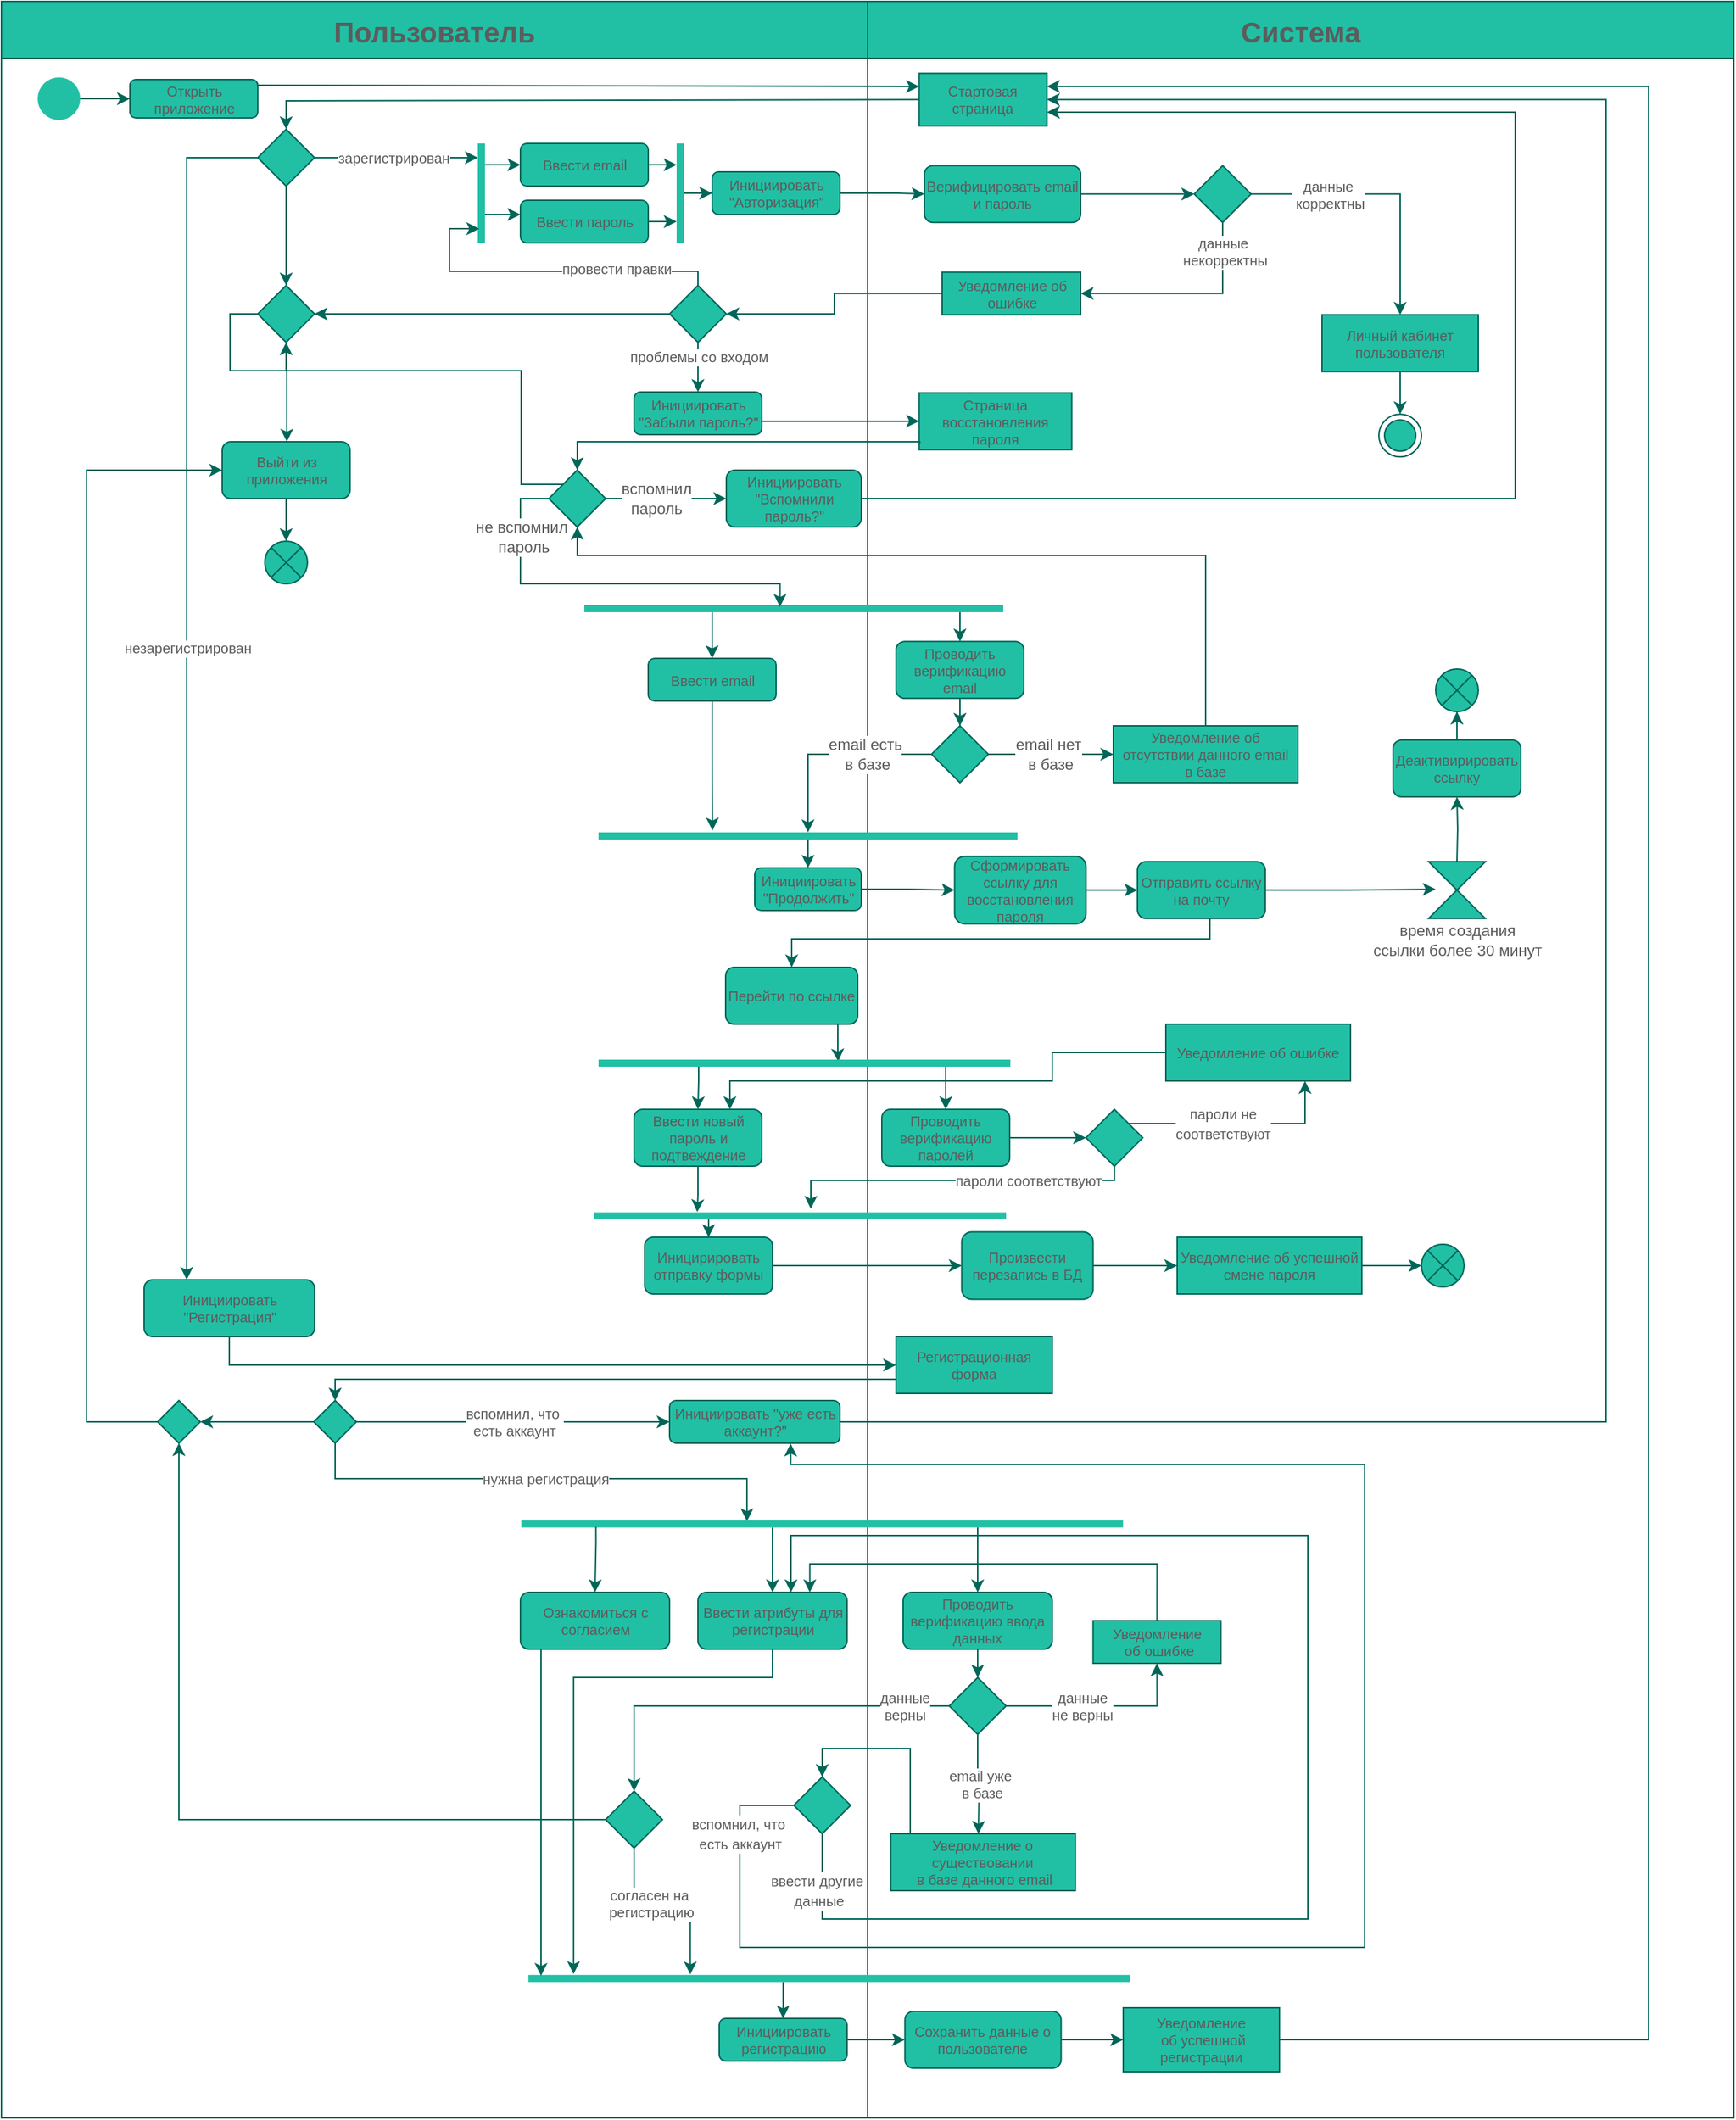 <mxfile version="14.6.13" type="device" pages="2"><diagram id="f1z1NEqPtgm5kU-OfH7x" name="Registration/Authorization"><mxGraphModel dx="2365" dy="1643" grid="1" gridSize="10" guides="1" tooltips="1" connect="1" arrows="1" fold="1" page="1" pageScale="1" pageWidth="850" pageHeight="1100" math="0" shadow="0"><root><mxCell id="0"/><mxCell id="1" parent="0"/><mxCell id="p-WP7O-2NvVaQFSWvMlQ-8" value="Система" style="swimlane;fontSize=20;startSize=40;fillColor=#21C0A5;strokeColor=#006658;fontColor=#5C5C5C;" parent="1" vertex="1"><mxGeometry x="620" y="10" width="610" height="1490" as="geometry"><mxRectangle x="720" y="10" width="70" height="23" as="alternateBounds"/></mxGeometry></mxCell><mxCell id="8JelGKM6iCUMPAPtBqXk-7" style="edgeStyle=orthogonalEdgeStyle;orthogonalLoop=1;jettySize=auto;html=1;entryX=0;entryY=0.5;entryDx=0;entryDy=0;rounded=0;fontSize=10;strokeColor=#006658;fontColor=#5C5C5C;" parent="p-WP7O-2NvVaQFSWvMlQ-8" source="p-WP7O-2NvVaQFSWvMlQ-26" target="p-WP7O-2NvVaQFSWvMlQ-29" edge="1"><mxGeometry relative="1" as="geometry"><Array as="points"/></mxGeometry></mxCell><mxCell id="p-WP7O-2NvVaQFSWvMlQ-26" value="Верифицировать email и пароль" style="whiteSpace=wrap;html=1;rounded=1;fontSize=10;fillColor=#21C0A5;strokeColor=#006658;fontColor=#5C5C5C;" parent="p-WP7O-2NvVaQFSWvMlQ-8" vertex="1"><mxGeometry x="40" y="115.63" width="110" height="40" as="geometry"/></mxCell><mxCell id="p-WP7O-2NvVaQFSWvMlQ-33" value="данные&lt;br style=&quot;font-size: 10px;&quot;&gt;&amp;nbsp;корректны" style="edgeStyle=orthogonalEdgeStyle;orthogonalLoop=1;jettySize=auto;html=1;rounded=0;exitX=1;exitY=0.5;exitDx=0;exitDy=0;entryX=0.5;entryY=0;entryDx=0;entryDy=0;fontSize=10;strokeColor=#006658;fontColor=#5C5C5C;" parent="p-WP7O-2NvVaQFSWvMlQ-8" source="p-WP7O-2NvVaQFSWvMlQ-29" target="8JelGKM6iCUMPAPtBqXk-32" edge="1"><mxGeometry x="-0.429" relative="1" as="geometry"><mxPoint x="357" y="220.63" as="sourcePoint"/><mxPoint x="480" y="330.63" as="targetPoint"/><Array as="points"><mxPoint x="375" y="135.63"/></Array><mxPoint as="offset"/></mxGeometry></mxCell><mxCell id="p-WP7O-2NvVaQFSWvMlQ-34" value="данные&lt;br style=&quot;font-size: 10px;&quot;&gt;&amp;nbsp;некорректны" style="edgeStyle=orthogonalEdgeStyle;orthogonalLoop=1;jettySize=auto;html=1;entryX=1;entryY=0.5;entryDx=0;entryDy=0;rounded=0;fontSize=10;strokeColor=#006658;fontColor=#5C5C5C;" parent="p-WP7O-2NvVaQFSWvMlQ-8" source="p-WP7O-2NvVaQFSWvMlQ-29" target="8JelGKM6iCUMPAPtBqXk-8" edge="1"><mxGeometry x="-0.724" relative="1" as="geometry"><mxPoint as="offset"/><mxPoint x="340" y="300.63" as="targetPoint"/><Array as="points"><mxPoint x="250" y="205.63"/></Array></mxGeometry></mxCell><mxCell id="p-WP7O-2NvVaQFSWvMlQ-29" value="" style="rhombus;whiteSpace=wrap;html=1;fontSize=10;fillColor=#21C0A5;strokeColor=#006658;fontColor=#5C5C5C;" parent="p-WP7O-2NvVaQFSWvMlQ-8" vertex="1"><mxGeometry x="230" y="115.63" width="40" height="40" as="geometry"/></mxCell><mxCell id="8JelGKM6iCUMPAPtBqXk-8" value="Уведомление об ошибке" style="whiteSpace=wrap;html=1;fontSize=10;fillColor=#21C0A5;strokeColor=#006658;fontColor=#5C5C5C;" parent="p-WP7O-2NvVaQFSWvMlQ-8" vertex="1"><mxGeometry x="52.5" y="190.63" width="97.5" height="30" as="geometry"/></mxCell><mxCell id="8JelGKM6iCUMPAPtBqXk-32" value="Личный кабинет пользователя" style="whiteSpace=wrap;html=1;fontSize=10;fillColor=#21C0A5;strokeColor=#006658;fontColor=#5C5C5C;" parent="p-WP7O-2NvVaQFSWvMlQ-8" vertex="1"><mxGeometry x="320" y="220.63" width="110" height="40" as="geometry"/></mxCell><mxCell id="QDf7KH9-K9U6eCH4jNx5-16" value="" style="ellipse;html=1;shape=endState;rounded=0;fontSize=10;fillColor=#21C0A5;strokeColor=#006658;fontColor=#5C5C5C;" parent="p-WP7O-2NvVaQFSWvMlQ-8" vertex="1"><mxGeometry x="360" y="290.63" width="30" height="30" as="geometry"/></mxCell><mxCell id="8JelGKM6iCUMPAPtBqXk-28" value="Стартовая страница" style="rounded=0;whiteSpace=wrap;html=1;fontSize=10;fillColor=#21C0A5;strokeColor=#006658;fontColor=#5C5C5C;" parent="p-WP7O-2NvVaQFSWvMlQ-8" vertex="1"><mxGeometry x="36.25" y="50.63" width="90" height="37" as="geometry"/></mxCell><mxCell id="5SSmkpFKb_UutsytWgrF-62" value="" style="rhombus;whiteSpace=wrap;html=1;fontSize=10;fillColor=#21C0A5;strokeColor=#006658;fontColor=#5C5C5C;" parent="p-WP7O-2NvVaQFSWvMlQ-8" vertex="1"><mxGeometry x="57.5" y="1180" width="40" height="40" as="geometry"/></mxCell><mxCell id="kaBpj7hOFJesZ8tCgZkc-20" value="Страница восстановления пароля" style="whiteSpace=wrap;html=1;fontSize=10;fillColor=#21C0A5;strokeColor=#006658;fontColor=#5C5C5C;" vertex="1" parent="p-WP7O-2NvVaQFSWvMlQ-8"><mxGeometry x="36.25" y="275.63" width="107.5" height="40" as="geometry"/></mxCell><mxCell id="kaBpj7hOFJesZ8tCgZkc-5" value="" style="edgeStyle=orthogonalEdgeStyle;rounded=0;orthogonalLoop=1;jettySize=auto;html=1;fontSize=10;entryX=0.5;entryY=0;entryDx=0;entryDy=0;strokeColor=#006658;fontColor=#5C5C5C;" edge="1" parent="p-WP7O-2NvVaQFSWvMlQ-8" source="8JelGKM6iCUMPAPtBqXk-32" target="QDf7KH9-K9U6eCH4jNx5-16"><mxGeometry relative="1" as="geometry"><mxPoint x="395" y="290.63" as="targetPoint"/></mxGeometry></mxCell><mxCell id="kaBpj7hOFJesZ8tCgZkc-24" value="Проводить верификацию email" style="whiteSpace=wrap;html=1;rounded=1;fontSize=10;fillColor=#21C0A5;strokeColor=#006658;fontColor=#5C5C5C;" vertex="1" parent="p-WP7O-2NvVaQFSWvMlQ-8"><mxGeometry x="20" y="450.63" width="90" height="40" as="geometry"/></mxCell><mxCell id="kaBpj7hOFJesZ8tCgZkc-73" style="edgeStyle=orthogonalEdgeStyle;rounded=0;orthogonalLoop=1;jettySize=auto;html=1;entryX=0;entryY=0.5;entryDx=0;entryDy=0;strokeColor=#006658;fontColor=#5C5C5C;" edge="1" parent="p-WP7O-2NvVaQFSWvMlQ-8" source="kaBpj7hOFJesZ8tCgZkc-33" target="kaBpj7hOFJesZ8tCgZkc-35"><mxGeometry relative="1" as="geometry"/></mxCell><mxCell id="kaBpj7hOFJesZ8tCgZkc-33" value="Сформировать ссылку для восстановления пароля" style="whiteSpace=wrap;html=1;rounded=1;fontSize=10;fillColor=#21C0A5;strokeColor=#006658;fontColor=#5C5C5C;" vertex="1" parent="p-WP7O-2NvVaQFSWvMlQ-8"><mxGeometry x="61.25" y="601.88" width="92.5" height="47.5" as="geometry"/></mxCell><mxCell id="kaBpj7hOFJesZ8tCgZkc-77" style="edgeStyle=orthogonalEdgeStyle;rounded=0;orthogonalLoop=1;jettySize=auto;html=1;strokeColor=#006658;fontColor=#5C5C5C;" edge="1" parent="p-WP7O-2NvVaQFSWvMlQ-8" source="kaBpj7hOFJesZ8tCgZkc-35"><mxGeometry relative="1" as="geometry"><mxPoint x="400" y="625" as="targetPoint"/></mxGeometry></mxCell><mxCell id="kaBpj7hOFJesZ8tCgZkc-35" value="Отправить ссылку на почту" style="whiteSpace=wrap;html=1;rounded=1;fontSize=10;fillColor=#21C0A5;strokeColor=#006658;fontColor=#5C5C5C;" vertex="1" parent="p-WP7O-2NvVaQFSWvMlQ-8"><mxGeometry x="190" y="605.63" width="90" height="40" as="geometry"/></mxCell><mxCell id="kaBpj7hOFJesZ8tCgZkc-58" value="Уведомление об отсутствии данного email&lt;br style=&quot;font-size: 10px&quot;&gt;&amp;nbsp;в базе&amp;nbsp;" style="rounded=0;whiteSpace=wrap;html=1;glass=0;fontSize=10;fillColor=#21C0A5;strokeColor=#006658;fontColor=#5C5C5C;" vertex="1" parent="p-WP7O-2NvVaQFSWvMlQ-8"><mxGeometry x="173" y="510" width="130" height="40" as="geometry"/></mxCell><mxCell id="kaBpj7hOFJesZ8tCgZkc-80" style="edgeStyle=orthogonalEdgeStyle;rounded=0;orthogonalLoop=1;jettySize=auto;html=1;entryX=0.5;entryY=1;entryDx=0;entryDy=0;strokeColor=#006658;fontColor=#5C5C5C;" edge="1" parent="p-WP7O-2NvVaQFSWvMlQ-8" target="kaBpj7hOFJesZ8tCgZkc-79"><mxGeometry relative="1" as="geometry"><mxPoint x="415" y="605.63" as="sourcePoint"/></mxGeometry></mxCell><mxCell id="kaBpj7hOFJesZ8tCgZkc-85" value="время создания &lt;br&gt;ссылки более 30 минут" style="edgeLabel;html=1;align=center;verticalAlign=middle;resizable=0;points=[];fontColor=#5C5C5C;" vertex="1" connectable="0" parent="kaBpj7hOFJesZ8tCgZkc-80"><mxGeometry x="0.477" y="1" relative="1" as="geometry"><mxPoint x="1" y="89" as="offset"/></mxGeometry></mxCell><mxCell id="kaBpj7hOFJesZ8tCgZkc-82" style="edgeStyle=orthogonalEdgeStyle;rounded=0;orthogonalLoop=1;jettySize=auto;html=1;entryX=0.5;entryY=1;entryDx=0;entryDy=0;strokeColor=#006658;fontColor=#5C5C5C;" edge="1" parent="p-WP7O-2NvVaQFSWvMlQ-8" source="kaBpj7hOFJesZ8tCgZkc-79" target="kaBpj7hOFJesZ8tCgZkc-81"><mxGeometry relative="1" as="geometry"/></mxCell><mxCell id="kaBpj7hOFJesZ8tCgZkc-79" value="Деактивирировать ссылку" style="whiteSpace=wrap;html=1;rounded=1;fontSize=10;fillColor=#21C0A5;strokeColor=#006658;fontColor=#5C5C5C;" vertex="1" parent="p-WP7O-2NvVaQFSWvMlQ-8"><mxGeometry x="370" y="520" width="90" height="40" as="geometry"/></mxCell><mxCell id="kaBpj7hOFJesZ8tCgZkc-81" value="" style="shape=sumEllipse;perimeter=ellipsePerimeter;whiteSpace=wrap;html=1;backgroundOutline=1;rounded=0;fillColor=#21C0A5;strokeColor=#006658;fontColor=#5C5C5C;" vertex="1" parent="p-WP7O-2NvVaQFSWvMlQ-8"><mxGeometry x="400" y="470" width="30" height="30" as="geometry"/></mxCell><mxCell id="kaBpj7hOFJesZ8tCgZkc-98" style="edgeStyle=orthogonalEdgeStyle;rounded=0;orthogonalLoop=1;jettySize=auto;html=1;entryX=0;entryY=0.5;entryDx=0;entryDy=0;strokeColor=#006658;fontColor=#5C5C5C;" edge="1" parent="p-WP7O-2NvVaQFSWvMlQ-8" source="kaBpj7hOFJesZ8tCgZkc-95" target="kaBpj7hOFJesZ8tCgZkc-97"><mxGeometry relative="1" as="geometry"><mxPoint x="220" y="890" as="targetPoint"/></mxGeometry></mxCell><mxCell id="kaBpj7hOFJesZ8tCgZkc-95" value="Произвести перезапись в БД" style="whiteSpace=wrap;html=1;rounded=1;fontSize=10;fillColor=#21C0A5;strokeColor=#006658;fontColor=#5C5C5C;" vertex="1" parent="p-WP7O-2NvVaQFSWvMlQ-8"><mxGeometry x="66.25" y="866.25" width="92.5" height="47.5" as="geometry"/></mxCell><mxCell id="kaBpj7hOFJesZ8tCgZkc-97" value="Уведомление об успешной смене пароля" style="rounded=0;whiteSpace=wrap;html=1;glass=0;fontSize=10;fillColor=#21C0A5;strokeColor=#006658;fontColor=#5C5C5C;" vertex="1" parent="p-WP7O-2NvVaQFSWvMlQ-8"><mxGeometry x="218" y="870" width="130" height="40" as="geometry"/></mxCell><mxCell id="kaBpj7hOFJesZ8tCgZkc-110" value="&lt;font size=&quot;1&quot;&gt;&lt;br&gt;&lt;/font&gt;" style="edgeStyle=orthogonalEdgeStyle;rounded=0;orthogonalLoop=1;jettySize=auto;html=1;fontSize=20;entryX=0;entryY=0.5;entryDx=0;entryDy=0;strokeColor=#006658;fontColor=#5C5C5C;" edge="1" parent="p-WP7O-2NvVaQFSWvMlQ-8" source="kaBpj7hOFJesZ8tCgZkc-103" target="kaBpj7hOFJesZ8tCgZkc-109"><mxGeometry x="0.715" y="85" relative="1" as="geometry"><mxPoint x="220" y="790" as="targetPoint"/><mxPoint x="-5" y="-30" as="offset"/></mxGeometry></mxCell><mxCell id="kaBpj7hOFJesZ8tCgZkc-103" value="Проводить верификацию паролей" style="whiteSpace=wrap;html=1;rounded=1;fontSize=10;fillColor=#21C0A5;strokeColor=#006658;fontColor=#5C5C5C;" vertex="1" parent="p-WP7O-2NvVaQFSWvMlQ-8"><mxGeometry x="10" y="780" width="90" height="40" as="geometry"/></mxCell><mxCell id="kaBpj7hOFJesZ8tCgZkc-119" value="&lt;font style=&quot;font-size: 10px&quot;&gt;пароли не&lt;br&gt;соответствуют&lt;/font&gt;" style="edgeStyle=orthogonalEdgeStyle;rounded=0;orthogonalLoop=1;jettySize=auto;html=1;entryX=0.75;entryY=1;entryDx=0;entryDy=0;strokeColor=#006658;fontColor=#5C5C5C;" edge="1" parent="p-WP7O-2NvVaQFSWvMlQ-8" source="kaBpj7hOFJesZ8tCgZkc-109" target="kaBpj7hOFJesZ8tCgZkc-120"><mxGeometry x="-0.144" relative="1" as="geometry"><mxPoint x="275" y="760" as="targetPoint"/><Array as="points"><mxPoint x="308" y="790"/><mxPoint x="308" y="760"/></Array><mxPoint as="offset"/></mxGeometry></mxCell><mxCell id="kaBpj7hOFJesZ8tCgZkc-122" value="&lt;span style=&quot;color: rgba(0 , 0 , 0 , 0) ; font-family: monospace ; font-size: 0px ; background-color: rgb(248 , 249 , 250)&quot;&gt;%3CmxGraphModel%3E%3Croot%3E%3CmxCell%20id%3D%220%22%2F%3E%3CmxCell%20id%3D%221%22%20parent%3D%220%22%2F%3E%3CmxCell%20id%3D%222%22%20value%3D%22%26lt%3Bspan%20style%3D%26quot%3Bfont-size%3A%20x-small%20%3B%20background-color%3A%20rgb(238%20%2C%20238%20%2C%20238)%26quot%3B%26gt%3B%D0%BF%D0%B0%D1%80%D0%BE%D0%BB%D0%B8%20%D1%81%D0%BE%D0%BE%D1%82%D0%B2%D0%B5%D1%82%D1%81%D1%82%D0%B2%D1%83%D1%8E%D1%82%26lt%3B%2Fspan%26gt%3B%22%20style%3D%22edgeLabel%3Bhtml%3D1%3Balign%3Dcenter%3BverticalAlign%3Dmiddle%3Bresizable%3D0%3Bpoints%3D%5B%5D%3BfontColor%3D%231A1A1A%3B%22%20vertex%3D%221%22%20connectable%3D%220%22%20parent%3D%221%22%3E%3CmxGeometry%20x%3D%22732.583%22%20y%3D%22840%22%20as%3D%22geometry%22%2F%3E%3C%2FmxCell%3E%3C%2Froot%3E%3C%2FmxGraphModel%3E&lt;/span&gt;" style="edgeLabel;html=1;align=center;verticalAlign=middle;resizable=0;points=[];fontColor=#5C5C5C;" vertex="1" connectable="0" parent="kaBpj7hOFJesZ8tCgZkc-119"><mxGeometry x="-0.548" y="-2" relative="1" as="geometry"><mxPoint as="offset"/></mxGeometry></mxCell><mxCell id="kaBpj7hOFJesZ8tCgZkc-109" value="" style="rhombus;whiteSpace=wrap;html=1;fontSize=10;fillColor=#21C0A5;strokeColor=#006658;fontColor=#5C5C5C;" vertex="1" parent="p-WP7O-2NvVaQFSWvMlQ-8"><mxGeometry x="153.75" y="780" width="40" height="40" as="geometry"/></mxCell><mxCell id="kaBpj7hOFJesZ8tCgZkc-31" value="" style="rhombus;whiteSpace=wrap;html=1;fontSize=10;fillColor=#21C0A5;strokeColor=#006658;fontColor=#5C5C5C;" vertex="1" parent="p-WP7O-2NvVaQFSWvMlQ-8"><mxGeometry x="45" y="510" width="40" height="40" as="geometry"/></mxCell><mxCell id="kaBpj7hOFJesZ8tCgZkc-57" style="edgeStyle=orthogonalEdgeStyle;rounded=0;orthogonalLoop=1;jettySize=auto;html=1;entryX=0.5;entryY=0;entryDx=0;entryDy=0;strokeColor=#006658;fontColor=#5C5C5C;" edge="1" parent="p-WP7O-2NvVaQFSWvMlQ-8" source="kaBpj7hOFJesZ8tCgZkc-24" target="kaBpj7hOFJesZ8tCgZkc-31"><mxGeometry relative="1" as="geometry"/></mxCell><mxCell id="kaBpj7hOFJesZ8tCgZkc-59" style="edgeStyle=orthogonalEdgeStyle;rounded=0;orthogonalLoop=1;jettySize=auto;html=1;entryX=0;entryY=0.5;entryDx=0;entryDy=0;strokeColor=#006658;fontColor=#5C5C5C;" edge="1" parent="p-WP7O-2NvVaQFSWvMlQ-8" source="kaBpj7hOFJesZ8tCgZkc-31" target="kaBpj7hOFJesZ8tCgZkc-58"><mxGeometry relative="1" as="geometry"><mxPoint x="121.75" y="510" as="targetPoint"/></mxGeometry></mxCell><mxCell id="kaBpj7hOFJesZ8tCgZkc-60" value="&lt;span style=&quot;background-color: rgb(255 , 255 , 255)&quot;&gt;email нет&lt;br&gt;&amp;nbsp;в базе&lt;/span&gt;" style="edgeLabel;html=1;align=center;verticalAlign=middle;resizable=0;points=[];fontColor=#5C5C5C;" vertex="1" connectable="0" parent="kaBpj7hOFJesZ8tCgZkc-59"><mxGeometry x="-0.489" y="-2" relative="1" as="geometry"><mxPoint x="19" y="-2" as="offset"/></mxGeometry></mxCell><mxCell id="kaBpj7hOFJesZ8tCgZkc-120" value="Уведомление об ошибке" style="rounded=0;whiteSpace=wrap;html=1;glass=0;fontSize=10;fillColor=#21C0A5;strokeColor=#006658;fontColor=#5C5C5C;" vertex="1" parent="p-WP7O-2NvVaQFSWvMlQ-8"><mxGeometry x="210" y="720" width="130" height="40" as="geometry"/></mxCell><mxCell id="kaBpj7hOFJesZ8tCgZkc-107" value="" style="shape=sumEllipse;perimeter=ellipsePerimeter;whiteSpace=wrap;html=1;backgroundOutline=1;rounded=0;fontSize=20;fillColor=#21C0A5;strokeColor=#006658;fontColor=#5C5C5C;" vertex="1" parent="p-WP7O-2NvVaQFSWvMlQ-8"><mxGeometry x="390" y="875" width="30" height="30" as="geometry"/></mxCell><mxCell id="kaBpj7hOFJesZ8tCgZkc-106" style="edgeStyle=orthogonalEdgeStyle;rounded=0;orthogonalLoop=1;jettySize=auto;html=1;fontSize=20;strokeColor=#006658;fontColor=#5C5C5C;" edge="1" parent="p-WP7O-2NvVaQFSWvMlQ-8" source="kaBpj7hOFJesZ8tCgZkc-97" target="kaBpj7hOFJesZ8tCgZkc-107"><mxGeometry relative="1" as="geometry"><mxPoint x="406.25" y="886.25" as="targetPoint"/></mxGeometry></mxCell><mxCell id="8JelGKM6iCUMPAPtBqXk-21" value="Регистрационная форма" style="whiteSpace=wrap;html=1;fontSize=10;fillColor=#21C0A5;strokeColor=#006658;fontColor=#5C5C5C;" parent="p-WP7O-2NvVaQFSWvMlQ-8" vertex="1"><mxGeometry x="20" y="940" width="110" height="40" as="geometry"/></mxCell><mxCell id="QDf7KH9-K9U6eCH4jNx5-11" value="Проводить верификацию ввода данных" style="whiteSpace=wrap;html=1;rounded=1;fontSize=10;fillColor=#21C0A5;strokeColor=#006658;fontColor=#5C5C5C;" parent="p-WP7O-2NvVaQFSWvMlQ-8" vertex="1"><mxGeometry x="25" y="1120" width="105" height="40" as="geometry"/></mxCell><mxCell id="QDf7KH9-K9U6eCH4jNx5-17" style="edgeStyle=orthogonalEdgeStyle;rounded=0;orthogonalLoop=1;jettySize=auto;html=1;entryX=0.5;entryY=0;entryDx=0;entryDy=0;fontSize=10;strokeColor=#006658;fontColor=#5C5C5C;" parent="p-WP7O-2NvVaQFSWvMlQ-8" source="QDf7KH9-K9U6eCH4jNx5-11" target="5SSmkpFKb_UutsytWgrF-62" edge="1"><mxGeometry relative="1" as="geometry"><mxPoint x="113" y="1205" as="targetPoint"/></mxGeometry></mxCell><mxCell id="QDf7KH9-K9U6eCH4jNx5-39" value="Уведомление о существовании&lt;br style=&quot;font-size: 10px;&quot;&gt;&amp;nbsp;в базе данного email" style="rounded=0;whiteSpace=wrap;html=1;glass=0;fontSize=10;fillColor=#21C0A5;strokeColor=#006658;fontColor=#5C5C5C;" parent="p-WP7O-2NvVaQFSWvMlQ-8" vertex="1"><mxGeometry x="16.25" y="1290" width="130" height="40" as="geometry"/></mxCell><mxCell id="QDf7KH9-K9U6eCH4jNx5-22" value="Уведомление&lt;br style=&quot;font-size: 10px;&quot;&gt;&amp;nbsp;об ошибке" style="rounded=0;whiteSpace=wrap;html=1;glass=0;fontSize=10;fillColor=#21C0A5;strokeColor=#006658;fontColor=#5C5C5C;" parent="p-WP7O-2NvVaQFSWvMlQ-8" vertex="1"><mxGeometry x="158.75" y="1140" width="90" height="30" as="geometry"/></mxCell><mxCell id="QDf7KH9-K9U6eCH4jNx5-19" value="данные &lt;br style=&quot;font-size: 10px;&quot;&gt;не верны" style="edgeStyle=orthogonalEdgeStyle;rounded=0;orthogonalLoop=1;jettySize=auto;html=1;entryX=0.5;entryY=1;entryDx=0;entryDy=0;exitX=1;exitY=0.5;exitDx=0;exitDy=0;fontSize=10;strokeColor=#006658;fontColor=#5C5C5C;" parent="p-WP7O-2NvVaQFSWvMlQ-8" source="5SSmkpFKb_UutsytWgrF-62" target="QDf7KH9-K9U6eCH4jNx5-22" edge="1"><mxGeometry x="-0.219" relative="1" as="geometry"><mxPoint x="87.5" y="1253.38" as="sourcePoint"/><mxPoint x="152.5" y="1223.38" as="targetPoint"/><Array as="points"><mxPoint x="204" y="1200"/></Array><mxPoint as="offset"/></mxGeometry></mxCell><mxCell id="5SSmkpFKb_UutsytWgrF-12" value="Сохранить данные о пользователе" style="whiteSpace=wrap;html=1;rounded=1;fontSize=10;fillColor=#21C0A5;strokeColor=#006658;fontColor=#5C5C5C;" parent="p-WP7O-2NvVaQFSWvMlQ-8" vertex="1"><mxGeometry x="26.25" y="1415" width="110" height="40" as="geometry"/></mxCell><mxCell id="5SSmkpFKb_UutsytWgrF-14" value="Уведомление&lt;br style=&quot;font-size: 10px;&quot;&gt;&amp;nbsp;об успешной регистрации" style="rounded=0;whiteSpace=wrap;html=1;glass=0;fontSize=10;fillColor=#21C0A5;strokeColor=#006658;fontColor=#5C5C5C;" parent="p-WP7O-2NvVaQFSWvMlQ-8" vertex="1"><mxGeometry x="180" y="1412.5" width="110" height="45" as="geometry"/></mxCell><mxCell id="5SSmkpFKb_UutsytWgrF-16" style="edgeStyle=orthogonalEdgeStyle;rounded=0;orthogonalLoop=1;jettySize=auto;html=1;fontSize=10;strokeColor=#006658;fontColor=#5C5C5C;" parent="p-WP7O-2NvVaQFSWvMlQ-8" source="5SSmkpFKb_UutsytWgrF-12" target="5SSmkpFKb_UutsytWgrF-14" edge="1"><mxGeometry relative="1" as="geometry"/></mxCell><mxCell id="kaBpj7hOFJesZ8tCgZkc-144" style="edgeStyle=orthogonalEdgeStyle;rounded=0;orthogonalLoop=1;jettySize=auto;html=1;entryX=1;entryY=0.25;entryDx=0;entryDy=0;strokeColor=#006658;fontColor=#5C5C5C;" edge="1" parent="p-WP7O-2NvVaQFSWvMlQ-8" source="5SSmkpFKb_UutsytWgrF-14" target="8JelGKM6iCUMPAPtBqXk-28"><mxGeometry relative="1" as="geometry"><mxPoint x="580" y="60" as="targetPoint"/><Array as="points"><mxPoint x="550" y="1435"/><mxPoint x="550" y="60"/></Array></mxGeometry></mxCell><mxCell id="kaBpj7hOFJesZ8tCgZkc-145" value="" style="shape=collate;whiteSpace=wrap;html=1;fillColor=#21C0A5;strokeColor=#006658;fontColor=#5C5C5C;" vertex="1" parent="p-WP7O-2NvVaQFSWvMlQ-8"><mxGeometry x="395" y="605.63" width="40" height="40" as="geometry"/></mxCell><mxCell id="p-WP7O-2NvVaQFSWvMlQ-7" value="Пользователь" style="swimlane;fontSize=20;startSize=40;fillColor=#21C0A5;strokeColor=#006658;fontColor=#5C5C5C;" parent="1" vertex="1"><mxGeometry x="10" y="10" width="610" height="1490" as="geometry"/></mxCell><mxCell id="p-WP7O-2NvVaQFSWvMlQ-11" value="Открыть приложение" style="whiteSpace=wrap;html=1;rounded=1;fontSize=10;fillColor=#21C0A5;strokeColor=#006658;fontColor=#5C5C5C;" parent="p-WP7O-2NvVaQFSWvMlQ-7" vertex="1"><mxGeometry x="90.5" y="55" width="90" height="27" as="geometry"/></mxCell><mxCell id="p-WP7O-2NvVaQFSWvMlQ-17" value="незарегистрирован" style="edgeStyle=orthogonalEdgeStyle;orthogonalLoop=1;jettySize=auto;html=1;rounded=0;entryX=0.25;entryY=0;entryDx=0;entryDy=0;exitX=0;exitY=0.5;exitDx=0;exitDy=0;fontSize=10;strokeColor=#006658;fontColor=#5C5C5C;" parent="p-WP7O-2NvVaQFSWvMlQ-7" source="p-WP7O-2NvVaQFSWvMlQ-12" target="p-WP7O-2NvVaQFSWvMlQ-15" edge="1"><mxGeometry x="-0.059" relative="1" as="geometry"><Array as="points"><mxPoint x="131" y="110"/></Array><mxPoint as="offset"/><mxPoint x="185.5" y="210" as="targetPoint"/><mxPoint x="-64.5" y="180" as="sourcePoint"/></mxGeometry></mxCell><mxCell id="8JelGKM6iCUMPAPtBqXk-11" value="" style="edgeStyle=orthogonalEdgeStyle;orthogonalLoop=1;jettySize=auto;html=1;fontSize=10;rounded=0;strokeColor=#006658;fontColor=#5C5C5C;" parent="p-WP7O-2NvVaQFSWvMlQ-7" source="p-WP7O-2NvVaQFSWvMlQ-12" target="8JelGKM6iCUMPAPtBqXk-10" edge="1"><mxGeometry relative="1" as="geometry"/></mxCell><mxCell id="p-WP7O-2NvVaQFSWvMlQ-12" value="" style="rhombus;whiteSpace=wrap;html=1;fontSize=10;fillColor=#21C0A5;strokeColor=#006658;fontColor=#5C5C5C;" parent="p-WP7O-2NvVaQFSWvMlQ-7" vertex="1"><mxGeometry x="180.5" y="90" width="40" height="40" as="geometry"/></mxCell><mxCell id="p-WP7O-2NvVaQFSWvMlQ-14" value="Ввести пароль" style="whiteSpace=wrap;html=1;rounded=1;fontSize=10;fillColor=#21C0A5;strokeColor=#006658;fontColor=#5C5C5C;" parent="p-WP7O-2NvVaQFSWvMlQ-7" vertex="1"><mxGeometry x="365.5" y="140" width="90" height="30" as="geometry"/></mxCell><mxCell id="p-WP7O-2NvVaQFSWvMlQ-15" value="Инициировать &quot;Регистрация&quot;" style="whiteSpace=wrap;html=1;rounded=1;fontSize=10;fillColor=#21C0A5;strokeColor=#006658;fontColor=#5C5C5C;" parent="p-WP7O-2NvVaQFSWvMlQ-7" vertex="1"><mxGeometry x="100.5" y="900" width="120" height="40" as="geometry"/></mxCell><mxCell id="8JelGKM6iCUMPAPtBqXk-26" style="edgeStyle=orthogonalEdgeStyle;rounded=0;orthogonalLoop=1;jettySize=auto;html=1;fontSize=10;strokeColor=#006658;fontColor=#5C5C5C;" parent="p-WP7O-2NvVaQFSWvMlQ-7" source="p-WP7O-2NvVaQFSWvMlQ-24" target="p-WP7O-2NvVaQFSWvMlQ-11" edge="1"><mxGeometry relative="1" as="geometry"/></mxCell><mxCell id="p-WP7O-2NvVaQFSWvMlQ-24" value="" style="ellipse;strokeColor=none;fontSize=10;fillColor=#21C0A5;fontColor=#5C5C5C;" parent="p-WP7O-2NvVaQFSWvMlQ-7" vertex="1"><mxGeometry x="25.5" y="53.5" width="30" height="30" as="geometry"/></mxCell><mxCell id="p-WP7O-2NvVaQFSWvMlQ-44" value="Ввести email" style="whiteSpace=wrap;html=1;rounded=1;fontSize=10;fillColor=#21C0A5;strokeColor=#006658;fontColor=#5C5C5C;" parent="p-WP7O-2NvVaQFSWvMlQ-7" vertex="1"><mxGeometry x="365.5" y="100" width="90" height="30" as="geometry"/></mxCell><mxCell id="8JelGKM6iCUMPAPtBqXk-1" value="" style="html=1;points=[];perimeter=orthogonalPerimeter;strokeColor=none;fontSize=10;fillColor=#21C0A5;fontColor=#5C5C5C;" parent="p-WP7O-2NvVaQFSWvMlQ-7" vertex="1"><mxGeometry x="475.5" y="100" width="5" height="70" as="geometry"/></mxCell><mxCell id="8JelGKM6iCUMPAPtBqXk-9" value="Выйти из приложения" style="whiteSpace=wrap;html=1;rounded=1;fontSize=10;fillColor=#21C0A5;strokeColor=#006658;fontColor=#5C5C5C;" parent="p-WP7O-2NvVaQFSWvMlQ-7" vertex="1"><mxGeometry x="155.5" y="310" width="90" height="40" as="geometry"/></mxCell><mxCell id="kaBpj7hOFJesZ8tCgZkc-7" style="edgeStyle=orthogonalEdgeStyle;rounded=0;orthogonalLoop=1;jettySize=auto;html=1;fontSize=10;exitX=0;exitY=0.5;exitDx=0;exitDy=0;strokeColor=#006658;fontColor=#5C5C5C;" edge="1" parent="p-WP7O-2NvVaQFSWvMlQ-7" source="8JelGKM6iCUMPAPtBqXk-10" target="8JelGKM6iCUMPAPtBqXk-9"><mxGeometry relative="1" as="geometry"><Array as="points"><mxPoint x="161" y="220"/><mxPoint x="161" y="260"/><mxPoint x="201" y="260"/></Array></mxGeometry></mxCell><mxCell id="8JelGKM6iCUMPAPtBqXk-10" value="" style="rhombus;whiteSpace=wrap;html=1;fontSize=10;fillColor=#21C0A5;strokeColor=#006658;fontColor=#5C5C5C;" parent="p-WP7O-2NvVaQFSWvMlQ-7" vertex="1"><mxGeometry x="180.5" y="200" width="40" height="40" as="geometry"/></mxCell><mxCell id="8JelGKM6iCUMPAPtBqXk-16" value="" style="shape=sumEllipse;perimeter=ellipsePerimeter;whiteSpace=wrap;html=1;backgroundOutline=1;fontSize=10;fillColor=#21C0A5;strokeColor=#006658;fontColor=#5C5C5C;" parent="p-WP7O-2NvVaQFSWvMlQ-7" vertex="1"><mxGeometry x="185.5" y="380" width="30" height="30" as="geometry"/></mxCell><mxCell id="8JelGKM6iCUMPAPtBqXk-18" style="edgeStyle=orthogonalEdgeStyle;orthogonalLoop=1;jettySize=auto;html=1;entryX=0.5;entryY=0;entryDx=0;entryDy=0;rounded=0;fontSize=10;strokeColor=#006658;fontColor=#5C5C5C;" parent="p-WP7O-2NvVaQFSWvMlQ-7" source="8JelGKM6iCUMPAPtBqXk-9" target="8JelGKM6iCUMPAPtBqXk-16" edge="1"><mxGeometry relative="1" as="geometry"/></mxCell><mxCell id="5SSmkpFKb_UutsytWgrF-47" value="нужна регистрация" style="edgeStyle=orthogonalEdgeStyle;rounded=0;orthogonalLoop=1;jettySize=auto;html=1;entryX=0.125;entryY=0.625;entryDx=0;entryDy=0;entryPerimeter=0;fontSize=10;strokeColor=#006658;fontColor=#5C5C5C;" parent="p-WP7O-2NvVaQFSWvMlQ-7" source="5SSmkpFKb_UutsytWgrF-40" target="8JelGKM6iCUMPAPtBqXk-42" edge="1"><mxGeometry relative="1" as="geometry"><Array as="points"><mxPoint x="235" y="1040"/><mxPoint x="525" y="1040"/></Array></mxGeometry></mxCell><mxCell id="5SSmkpFKb_UutsytWgrF-49" value="вспомнил, что&amp;nbsp;&lt;br style=&quot;font-size: 10px&quot;&gt;есть аккаунт" style="edgeStyle=orthogonalEdgeStyle;rounded=0;orthogonalLoop=1;jettySize=auto;html=1;entryX=0;entryY=0.5;entryDx=0;entryDy=0;fontSize=10;strokeColor=#006658;fontColor=#5C5C5C;" parent="p-WP7O-2NvVaQFSWvMlQ-7" source="5SSmkpFKb_UutsytWgrF-40" target="5SSmkpFKb_UutsytWgrF-48" edge="1"><mxGeometry relative="1" as="geometry"/></mxCell><mxCell id="5SSmkpFKb_UutsytWgrF-52" value="" style="edgeStyle=orthogonalEdgeStyle;rounded=0;orthogonalLoop=1;jettySize=auto;html=1;fontSize=10;strokeColor=#006658;fontColor=#5C5C5C;" parent="p-WP7O-2NvVaQFSWvMlQ-7" source="5SSmkpFKb_UutsytWgrF-40" target="5SSmkpFKb_UutsytWgrF-51" edge="1"><mxGeometry relative="1" as="geometry"/></mxCell><mxCell id="5SSmkpFKb_UutsytWgrF-40" value="" style="rhombus;whiteSpace=wrap;html=1;fontSize=10;fillColor=#21C0A5;strokeColor=#006658;fontColor=#5C5C5C;" parent="p-WP7O-2NvVaQFSWvMlQ-7" vertex="1"><mxGeometry x="220" y="985" width="30" height="30" as="geometry"/></mxCell><mxCell id="5SSmkpFKb_UutsytWgrF-46" style="edgeStyle=orthogonalEdgeStyle;rounded=0;orthogonalLoop=1;jettySize=auto;html=1;entryX=0.5;entryY=0;entryDx=0;entryDy=0;fontSize=10;strokeColor=#006658;fontColor=#5C5C5C;" parent="p-WP7O-2NvVaQFSWvMlQ-7" source="8JelGKM6iCUMPAPtBqXk-42" target="QDf7KH9-K9U6eCH4jNx5-7" edge="1"><mxGeometry relative="1" as="geometry"><Array as="points"><mxPoint x="543.5" y="1089"/></Array></mxGeometry></mxCell><mxCell id="8JelGKM6iCUMPAPtBqXk-42" value="" style="html=1;points=[];perimeter=orthogonalPerimeter;strokeColor=none;rotation=90;fontSize=10;fillColor=#21C0A5;fontColor=#5C5C5C;" parent="p-WP7O-2NvVaQFSWvMlQ-7" vertex="1"><mxGeometry x="575.5" y="860" width="5" height="423.75" as="geometry"/></mxCell><mxCell id="QDf7KH9-K9U6eCH4jNx5-13" style="edgeStyle=orthogonalEdgeStyle;rounded=0;orthogonalLoop=1;jettySize=auto;html=1;entryX=0.5;entryY=0;entryDx=0;entryDy=0;exitX=0.916;exitY=0.876;exitDx=0;exitDy=0;exitPerimeter=0;fontSize=10;strokeColor=#006658;fontColor=#5C5C5C;" parent="p-WP7O-2NvVaQFSWvMlQ-7" source="8JelGKM6iCUMPAPtBqXk-42" target="QDf7KH9-K9U6eCH4jNx5-8" edge="1"><mxGeometry relative="1" as="geometry"><mxPoint x="418.5" y="1085" as="sourcePoint"/><Array as="points"><mxPoint x="418.5" y="1085"/><mxPoint x="418.5" y="1085"/></Array></mxGeometry></mxCell><mxCell id="5SSmkpFKb_UutsytWgrF-48" value="&lt;span style=&quot;font-size: 10px;&quot;&gt;Инициировать &quot;уже есть аккаунт?&quot;&lt;/span&gt;" style="rounded=1;whiteSpace=wrap;html=1;glass=0;fontSize=10;fillColor=#21C0A5;strokeColor=#006658;fontColor=#5C5C5C;" parent="p-WP7O-2NvVaQFSWvMlQ-7" vertex="1"><mxGeometry x="470.5" y="985" width="120" height="30" as="geometry"/></mxCell><mxCell id="5SSmkpFKb_UutsytWgrF-51" value="" style="rhombus;whiteSpace=wrap;html=1;fontSize=10;fillColor=#21C0A5;strokeColor=#006658;fontColor=#5C5C5C;" parent="p-WP7O-2NvVaQFSWvMlQ-7" vertex="1"><mxGeometry x="110" y="985" width="30" height="30" as="geometry"/></mxCell><mxCell id="QDf7KH9-K9U6eCH4jNx5-7" value="Ввести атрибуты для регистрации" style="whiteSpace=wrap;html=1;rounded=1;fontSize=10;fillColor=#21C0A5;strokeColor=#006658;fontColor=#5C5C5C;" parent="p-WP7O-2NvVaQFSWvMlQ-7" vertex="1"><mxGeometry x="490.5" y="1120" width="105" height="40" as="geometry"/></mxCell><mxCell id="QDf7KH9-K9U6eCH4jNx5-8" value="Ознакомиться с согласием" style="whiteSpace=wrap;html=1;rounded=1;fontSize=10;fillColor=#21C0A5;strokeColor=#006658;fontColor=#5C5C5C;" parent="p-WP7O-2NvVaQFSWvMlQ-7" vertex="1"><mxGeometry x="365.5" y="1120" width="105" height="40" as="geometry"/></mxCell><mxCell id="QDf7KH9-K9U6eCH4jNx5-31" value="Инициировать регистрацию" style="whiteSpace=wrap;html=1;rounded=1;fontSize=10;fillColor=#21C0A5;strokeColor=#006658;fontColor=#5C5C5C;" parent="p-WP7O-2NvVaQFSWvMlQ-7" vertex="1"><mxGeometry x="505.5" y="1420" width="90" height="30" as="geometry"/></mxCell><mxCell id="5SSmkpFKb_UutsytWgrF-19" value="" style="rhombus;whiteSpace=wrap;html=1;fontSize=10;fillColor=#21C0A5;strokeColor=#006658;fontColor=#5C5C5C;" parent="p-WP7O-2NvVaQFSWvMlQ-7" vertex="1"><mxGeometry x="425.5" y="1260" width="40" height="40" as="geometry"/></mxCell><mxCell id="kaBpj7hOFJesZ8tCgZkc-13" style="edgeStyle=orthogonalEdgeStyle;rounded=0;orthogonalLoop=1;jettySize=auto;html=1;entryX=1;entryY=0.5;entryDx=0;entryDy=0;fontSize=10;strokeColor=#006658;fontColor=#5C5C5C;" edge="1" parent="p-WP7O-2NvVaQFSWvMlQ-7" source="kaBpj7hOFJesZ8tCgZkc-8" target="8JelGKM6iCUMPAPtBqXk-10"><mxGeometry relative="1" as="geometry"><Array as="points"><mxPoint x="325.5" y="220"/><mxPoint x="325.5" y="220"/></Array></mxGeometry></mxCell><mxCell id="kaBpj7hOFJesZ8tCgZkc-14" style="edgeStyle=orthogonalEdgeStyle;rounded=0;orthogonalLoop=1;jettySize=auto;html=1;entryX=0.5;entryY=0;entryDx=0;entryDy=0;fontSize=10;strokeColor=#006658;fontColor=#5C5C5C;" edge="1" parent="p-WP7O-2NvVaQFSWvMlQ-7" source="kaBpj7hOFJesZ8tCgZkc-8" target="kaBpj7hOFJesZ8tCgZkc-16"><mxGeometry relative="1" as="geometry"><mxPoint x="490.74" y="305.52" as="targetPoint"/></mxGeometry></mxCell><mxCell id="kaBpj7hOFJesZ8tCgZkc-18" value="проблемы со входом" style="edgeLabel;html=1;align=center;verticalAlign=middle;resizable=0;points=[];fontSize=10;fontColor=#5C5C5C;" vertex="1" connectable="0" parent="kaBpj7hOFJesZ8tCgZkc-14"><mxGeometry x="-0.438" y="-2" relative="1" as="geometry"><mxPoint x="2" y="-3" as="offset"/></mxGeometry></mxCell><mxCell id="kaBpj7hOFJesZ8tCgZkc-8" value="" style="rhombus;whiteSpace=wrap;html=1;fontSize=10;fillColor=#21C0A5;strokeColor=#006658;fontColor=#5C5C5C;" vertex="1" parent="p-WP7O-2NvVaQFSWvMlQ-7"><mxGeometry x="470.5" y="200" width="40" height="40" as="geometry"/></mxCell><mxCell id="kaBpj7hOFJesZ8tCgZkc-16" value="Инициировать &quot;Забыли пароль?&quot;" style="whiteSpace=wrap;html=1;rounded=1;fontSize=10;fillColor=#21C0A5;strokeColor=#006658;fontColor=#5C5C5C;" vertex="1" parent="p-WP7O-2NvVaQFSWvMlQ-7"><mxGeometry x="445.5" y="275" width="90" height="30" as="geometry"/></mxCell><mxCell id="kaBpj7hOFJesZ8tCgZkc-70" style="edgeStyle=orthogonalEdgeStyle;rounded=1;orthogonalLoop=1;jettySize=auto;html=1;entryX=-0.267;entryY=0.728;entryDx=0;entryDy=0;entryPerimeter=0;strokeColor=#006658;fontColor=#5C5C5C;" edge="1" parent="p-WP7O-2NvVaQFSWvMlQ-7" source="kaBpj7hOFJesZ8tCgZkc-23" target="kaBpj7hOFJesZ8tCgZkc-66"><mxGeometry relative="1" as="geometry"/></mxCell><mxCell id="kaBpj7hOFJesZ8tCgZkc-23" value="Ввести email" style="whiteSpace=wrap;html=1;rounded=1;fontSize=10;fillColor=#21C0A5;strokeColor=#006658;fontColor=#5C5C5C;" vertex="1" parent="p-WP7O-2NvVaQFSWvMlQ-7"><mxGeometry x="455.5" y="462.5" width="90" height="30" as="geometry"/></mxCell><mxCell id="kaBpj7hOFJesZ8tCgZkc-65" style="edgeStyle=orthogonalEdgeStyle;rounded=0;orthogonalLoop=1;jettySize=auto;html=1;entryX=0.5;entryY=0;entryDx=0;entryDy=0;strokeColor=#006658;fontColor=#5C5C5C;" edge="1" parent="p-WP7O-2NvVaQFSWvMlQ-7" source="kaBpj7hOFJesZ8tCgZkc-22" target="kaBpj7hOFJesZ8tCgZkc-23"><mxGeometry relative="1" as="geometry"><Array as="points"><mxPoint x="500.5" y="440"/><mxPoint x="500.5" y="440"/></Array></mxGeometry></mxCell><mxCell id="kaBpj7hOFJesZ8tCgZkc-22" value="" style="html=1;points=[];perimeter=orthogonalPerimeter;strokeColor=none;rotation=90;fontSize=10;fillColor=#21C0A5;fontColor=#5C5C5C;" vertex="1" parent="p-WP7O-2NvVaQFSWvMlQ-7"><mxGeometry x="555.5" y="280" width="5" height="295" as="geometry"/></mxCell><mxCell id="kaBpj7hOFJesZ8tCgZkc-49" value="вспомнил &lt;br&gt;пароль" style="edgeStyle=orthogonalEdgeStyle;rounded=0;orthogonalLoop=1;jettySize=auto;html=1;entryX=0;entryY=0.5;entryDx=0;entryDy=0;strokeColor=#006658;fontColor=#5C5C5C;" edge="1" parent="p-WP7O-2NvVaQFSWvMlQ-7" source="kaBpj7hOFJesZ8tCgZkc-44" target="kaBpj7hOFJesZ8tCgZkc-48"><mxGeometry x="-0.179" relative="1" as="geometry"><mxPoint as="offset"/></mxGeometry></mxCell><mxCell id="kaBpj7hOFJesZ8tCgZkc-52" value="не вспомнил&lt;br&gt;&amp;nbsp;пароль" style="edgeStyle=orthogonalEdgeStyle;rounded=0;orthogonalLoop=1;jettySize=auto;html=1;exitX=0;exitY=0.5;exitDx=0;exitDy=0;entryX=0.257;entryY=0.533;entryDx=0;entryDy=0;entryPerimeter=0;strokeColor=#006658;fontColor=#5C5C5C;" edge="1" parent="p-WP7O-2NvVaQFSWvMlQ-7" source="kaBpj7hOFJesZ8tCgZkc-44" target="kaBpj7hOFJesZ8tCgZkc-22"><mxGeometry x="-0.665" relative="1" as="geometry"><mxPoint x="547.5" y="410" as="targetPoint"/><Array as="points"><mxPoint x="365.5" y="350"/><mxPoint x="365.5" y="410"/><mxPoint x="548.5" y="410"/></Array><mxPoint as="offset"/></mxGeometry></mxCell><mxCell id="kaBpj7hOFJesZ8tCgZkc-64" style="edgeStyle=orthogonalEdgeStyle;rounded=0;orthogonalLoop=1;jettySize=auto;html=1;exitX=0;exitY=0;exitDx=0;exitDy=0;entryX=0.5;entryY=1;entryDx=0;entryDy=0;strokeColor=#006658;fontColor=#5C5C5C;" edge="1" parent="p-WP7O-2NvVaQFSWvMlQ-7" source="kaBpj7hOFJesZ8tCgZkc-44" target="8JelGKM6iCUMPAPtBqXk-10"><mxGeometry relative="1" as="geometry"><Array as="points"><mxPoint x="366" y="340"/><mxPoint x="366" y="260"/><mxPoint x="201" y="260"/></Array></mxGeometry></mxCell><mxCell id="kaBpj7hOFJesZ8tCgZkc-44" value="" style="rhombus;whiteSpace=wrap;html=1;fontSize=10;fillColor=#21C0A5;strokeColor=#006658;fontColor=#5C5C5C;" vertex="1" parent="p-WP7O-2NvVaQFSWvMlQ-7"><mxGeometry x="385.5" y="330" width="40" height="40" as="geometry"/></mxCell><mxCell id="kaBpj7hOFJesZ8tCgZkc-48" value="Инициировать &quot;Вспомнили пароль?&quot;" style="whiteSpace=wrap;html=1;rounded=1;fontSize=10;fillColor=#21C0A5;strokeColor=#006658;fontColor=#5C5C5C;" vertex="1" parent="p-WP7O-2NvVaQFSWvMlQ-7"><mxGeometry x="510.5" y="330" width="95" height="40" as="geometry"/></mxCell><mxCell id="kaBpj7hOFJesZ8tCgZkc-53" value="Инициировать &quot;Продолжить&quot;" style="whiteSpace=wrap;html=1;rounded=1;fontSize=10;fillColor=#21C0A5;strokeColor=#006658;fontColor=#5C5C5C;" vertex="1" parent="p-WP7O-2NvVaQFSWvMlQ-7"><mxGeometry x="530.5" y="610" width="75" height="30" as="geometry"/></mxCell><mxCell id="kaBpj7hOFJesZ8tCgZkc-69" style="edgeStyle=orthogonalEdgeStyle;rounded=0;orthogonalLoop=1;jettySize=auto;html=1;strokeColor=#006658;fontColor=#5C5C5C;" edge="1" parent="p-WP7O-2NvVaQFSWvMlQ-7" source="kaBpj7hOFJesZ8tCgZkc-66" target="kaBpj7hOFJesZ8tCgZkc-53"><mxGeometry relative="1" as="geometry"><Array as="points"><mxPoint x="568.5" y="600"/><mxPoint x="568.5" y="600"/></Array></mxGeometry></mxCell><mxCell id="kaBpj7hOFJesZ8tCgZkc-66" value="" style="html=1;points=[];perimeter=orthogonalPerimeter;strokeColor=none;rotation=90;fontSize=10;fillColor=#21C0A5;fontColor=#5C5C5C;" vertex="1" parent="p-WP7O-2NvVaQFSWvMlQ-7"><mxGeometry x="565.5" y="440" width="5" height="295" as="geometry"/></mxCell><mxCell id="kaBpj7hOFJesZ8tCgZkc-102" style="edgeStyle=orthogonalEdgeStyle;rounded=0;orthogonalLoop=1;jettySize=auto;html=1;entryX=0.26;entryY=0.418;entryDx=0;entryDy=0;entryPerimeter=0;fontSize=20;strokeColor=#006658;fontColor=#5C5C5C;" edge="1" parent="p-WP7O-2NvVaQFSWvMlQ-7" source="kaBpj7hOFJesZ8tCgZkc-86" target="kaBpj7hOFJesZ8tCgZkc-99"><mxGeometry relative="1" as="geometry"><Array as="points"><mxPoint x="589" y="740"/><mxPoint x="589" y="740"/></Array></mxGeometry></mxCell><mxCell id="kaBpj7hOFJesZ8tCgZkc-86" value="Перейти по ссылке" style="whiteSpace=wrap;html=1;rounded=1;fontSize=10;fillColor=#21C0A5;strokeColor=#006658;fontColor=#5C5C5C;" vertex="1" parent="p-WP7O-2NvVaQFSWvMlQ-7"><mxGeometry x="510" y="680" width="93" height="40" as="geometry"/></mxCell><mxCell id="kaBpj7hOFJesZ8tCgZkc-88" value="Ввести новый пароль и подтвеждение" style="whiteSpace=wrap;html=1;rounded=1;fontSize=10;fillColor=#21C0A5;strokeColor=#006658;fontColor=#5C5C5C;" vertex="1" parent="p-WP7O-2NvVaQFSWvMlQ-7"><mxGeometry x="445.5" y="780" width="90" height="40" as="geometry"/></mxCell><mxCell id="kaBpj7hOFJesZ8tCgZkc-90" value="Иницирировать отправку формы" style="whiteSpace=wrap;html=1;rounded=1;fontSize=10;fillColor=#21C0A5;strokeColor=#006658;fontColor=#5C5C5C;" vertex="1" parent="p-WP7O-2NvVaQFSWvMlQ-7"><mxGeometry x="453" y="870" width="90" height="40" as="geometry"/></mxCell><mxCell id="kaBpj7hOFJesZ8tCgZkc-104" style="edgeStyle=orthogonalEdgeStyle;rounded=0;orthogonalLoop=1;jettySize=auto;html=1;entryX=0.5;entryY=0;entryDx=0;entryDy=0;fontSize=20;strokeColor=#006658;fontColor=#5C5C5C;" edge="1" parent="p-WP7O-2NvVaQFSWvMlQ-7" source="kaBpj7hOFJesZ8tCgZkc-99" target="kaBpj7hOFJesZ8tCgZkc-88"><mxGeometry relative="1" as="geometry"><Array as="points"><mxPoint x="491" y="760"/><mxPoint x="491" y="760"/></Array></mxGeometry></mxCell><mxCell id="kaBpj7hOFJesZ8tCgZkc-99" value="" style="html=1;points=[];perimeter=orthogonalPerimeter;strokeColor=none;rotation=90;fontSize=10;fillColor=#21C0A5;fontColor=#5C5C5C;" vertex="1" parent="p-WP7O-2NvVaQFSWvMlQ-7"><mxGeometry x="563" y="602.5" width="5" height="290" as="geometry"/></mxCell><mxCell id="kaBpj7hOFJesZ8tCgZkc-124" style="edgeStyle=orthogonalEdgeStyle;rounded=0;orthogonalLoop=1;jettySize=auto;html=1;exitX=0;exitY=0.5;exitDx=0;exitDy=0;entryX=0;entryY=0.5;entryDx=0;entryDy=0;strokeColor=#006658;fontColor=#5C5C5C;" edge="1" parent="p-WP7O-2NvVaQFSWvMlQ-7" source="5SSmkpFKb_UutsytWgrF-51" target="8JelGKM6iCUMPAPtBqXk-9"><mxGeometry relative="1" as="geometry"><mxPoint x="125" y="620" as="targetPoint"/><Array as="points"><mxPoint x="60" y="1000"/><mxPoint x="60" y="330"/></Array></mxGeometry></mxCell><mxCell id="kaBpj7hOFJesZ8tCgZkc-133" value="&lt;span style=&quot;background-color: rgb(255 , 255 , 255)&quot;&gt;&lt;span style=&quot;font-size: 10px&quot;&gt;вспомнил, что&amp;nbsp;&lt;/span&gt;&lt;br style=&quot;font-size: 10px&quot;&gt;&lt;span style=&quot;font-size: 10px&quot;&gt;есть &lt;/span&gt;&lt;span style=&quot;font-size: 10px&quot;&gt;аккаунт&lt;/span&gt;&lt;/span&gt;" style="edgeStyle=orthogonalEdgeStyle;rounded=0;orthogonalLoop=1;jettySize=auto;html=1;entryX=0.711;entryY=1.01;entryDx=0;entryDy=0;entryPerimeter=0;strokeColor=#006658;fontColor=#5C5C5C;" edge="1" parent="p-WP7O-2NvVaQFSWvMlQ-7" source="kaBpj7hOFJesZ8tCgZkc-128" target="5SSmkpFKb_UutsytWgrF-48"><mxGeometry x="-0.913" relative="1" as="geometry"><mxPoint x="556" y="1020" as="targetPoint"/><Array as="points"><mxPoint x="520" y="1270"/><mxPoint x="520" y="1370"/><mxPoint x="960" y="1370"/><mxPoint x="960" y="1030"/><mxPoint x="556" y="1030"/></Array><mxPoint as="offset"/></mxGeometry></mxCell><mxCell id="kaBpj7hOFJesZ8tCgZkc-128" value="" style="rhombus;whiteSpace=wrap;html=1;fontSize=10;fillColor=#21C0A5;strokeColor=#006658;fontColor=#5C5C5C;" vertex="1" parent="p-WP7O-2NvVaQFSWvMlQ-7"><mxGeometry x="558" y="1250" width="40" height="40" as="geometry"/></mxCell><mxCell id="kaBpj7hOFJesZ8tCgZkc-130" style="edgeStyle=orthogonalEdgeStyle;rounded=0;orthogonalLoop=1;jettySize=auto;html=1;exitX=0.5;exitY=1;exitDx=0;exitDy=0;strokeColor=#006658;fontColor=#5C5C5C;" edge="1" parent="p-WP7O-2NvVaQFSWvMlQ-7" source="kaBpj7hOFJesZ8tCgZkc-128"><mxGeometry relative="1" as="geometry"><mxPoint x="550" y="1300" as="sourcePoint"/><mxPoint x="556" y="1120" as="targetPoint"/><Array as="points"><mxPoint x="578" y="1350"/><mxPoint x="920" y="1350"/><mxPoint x="920" y="1080"/><mxPoint x="556" y="1080"/></Array></mxGeometry></mxCell><mxCell id="kaBpj7hOFJesZ8tCgZkc-134" value="&lt;font style=&quot;font-size: 10px&quot;&gt;ввести другие&lt;br&gt;&amp;nbsp;данные&lt;/font&gt;" style="edgeLabel;html=1;align=center;verticalAlign=middle;resizable=0;points=[];fontColor=#5C5C5C;" vertex="1" connectable="0" parent="kaBpj7hOFJesZ8tCgZkc-130"><mxGeometry x="-0.846" y="1" relative="1" as="geometry"><mxPoint x="-27" y="-19" as="offset"/></mxGeometry></mxCell><mxCell id="kaBpj7hOFJesZ8tCgZkc-138" value="" style="edgeStyle=orthogonalEdgeStyle;rounded=0;orthogonalLoop=1;jettySize=auto;html=1;entryX=0.5;entryY=1;entryDx=0;entryDy=0;strokeColor=#006658;fontColor=#5C5C5C;" edge="1" parent="p-WP7O-2NvVaQFSWvMlQ-7" source="5SSmkpFKb_UutsytWgrF-19" target="5SSmkpFKb_UutsytWgrF-51"><mxGeometry relative="1" as="geometry"><mxPoint x="345.5" y="1280" as="targetPoint"/></mxGeometry></mxCell><mxCell id="p-WP7O-2NvVaQFSWvMlQ-48" style="edgeStyle=orthogonalEdgeStyle;orthogonalLoop=1;jettySize=auto;html=1;rounded=0;exitX=0.837;exitY=0.186;exitDx=0;exitDy=0;exitPerimeter=0;fontSize=10;strokeColor=#006658;fontColor=#5C5C5C;" parent="1" source="p-WP7O-2NvVaQFSWvMlQ-43" edge="1"><mxGeometry relative="1" as="geometry"><mxPoint x="375.5" y="125" as="targetPoint"/><Array as="points"><mxPoint x="349.5" y="125"/></Array></mxGeometry></mxCell><mxCell id="8JelGKM6iCUMPAPtBqXk-36" style="edgeStyle=orthogonalEdgeStyle;rounded=0;orthogonalLoop=1;jettySize=auto;html=1;fontSize=10;strokeColor=#006658;fontColor=#5C5C5C;" parent="1" edge="1"><mxGeometry relative="1" as="geometry"><mxPoint x="350.5" y="160" as="sourcePoint"/><mxPoint x="375.5" y="160" as="targetPoint"/></mxGeometry></mxCell><mxCell id="p-WP7O-2NvVaQFSWvMlQ-43" value="" style="html=1;points=[];perimeter=orthogonalPerimeter;strokeColor=none;fontSize=10;fillColor=#21C0A5;fontColor=#5C5C5C;" parent="1" vertex="1"><mxGeometry x="345.5" y="110" width="5" height="70" as="geometry"/></mxCell><mxCell id="p-WP7O-2NvVaQFSWvMlQ-19" value="зарегистрирован" style="edgeStyle=orthogonalEdgeStyle;orthogonalLoop=1;jettySize=auto;html=1;rounded=0;exitX=1;exitY=0.5;exitDx=0;exitDy=0;fontSize=10;strokeColor=#006658;fontColor=#5C5C5C;" parent="1" source="p-WP7O-2NvVaQFSWvMlQ-12" edge="1"><mxGeometry x="-0.043" relative="1" as="geometry"><mxPoint as="offset"/><mxPoint x="215.5" y="140" as="sourcePoint"/><mxPoint x="345.5" y="120" as="targetPoint"/><Array as="points"><mxPoint x="230.5" y="120"/><mxPoint x="345.5" y="120"/></Array></mxGeometry></mxCell><mxCell id="8JelGKM6iCUMPAPtBqXk-6" style="edgeStyle=orthogonalEdgeStyle;orthogonalLoop=1;jettySize=auto;html=1;entryX=0;entryY=0.5;entryDx=0;entryDy=0;rounded=0;fontSize=10;exitX=1;exitY=0.5;exitDx=0;exitDy=0;strokeColor=#006658;fontColor=#5C5C5C;" parent="1" source="8JelGKM6iCUMPAPtBqXk-35" target="p-WP7O-2NvVaQFSWvMlQ-26" edge="1"><mxGeometry relative="1" as="geometry"><Array as="points"><mxPoint x="640.5" y="145"/></Array></mxGeometry></mxCell><mxCell id="8JelGKM6iCUMPAPtBqXk-22" style="edgeStyle=orthogonalEdgeStyle;orthogonalLoop=1;jettySize=auto;html=1;entryX=0;entryY=0.5;entryDx=0;entryDy=0;exitX=0.5;exitY=1;exitDx=0;exitDy=0;rounded=0;fontSize=10;strokeColor=#006658;fontColor=#5C5C5C;" parent="1" source="p-WP7O-2NvVaQFSWvMlQ-15" target="8JelGKM6iCUMPAPtBqXk-21" edge="1"><mxGeometry relative="1" as="geometry"><mxPoint x="40.0" y="595" as="sourcePoint"/></mxGeometry></mxCell><mxCell id="5SSmkpFKb_UutsytWgrF-9" style="edgeStyle=orthogonalEdgeStyle;rounded=0;orthogonalLoop=1;jettySize=auto;html=1;fontSize=10;entryX=0;entryY=0.25;entryDx=0;entryDy=0;strokeColor=#006658;fontColor=#5C5C5C;" parent="1" target="8JelGKM6iCUMPAPtBqXk-28" edge="1"><mxGeometry relative="1" as="geometry"><mxPoint x="190.5" y="69" as="sourcePoint"/><mxPoint x="641.5" y="65" as="targetPoint"/><Array as="points"><mxPoint x="190.5" y="69"/></Array></mxGeometry></mxCell><mxCell id="5SSmkpFKb_UutsytWgrF-11" style="edgeStyle=orthogonalEdgeStyle;rounded=0;orthogonalLoop=1;jettySize=auto;html=1;fontSize=10;entryX=0.5;entryY=0;entryDx=0;entryDy=0;exitX=0;exitY=0.5;exitDx=0;exitDy=0;strokeColor=#006658;fontColor=#5C5C5C;" parent="1" source="8JelGKM6iCUMPAPtBqXk-28" target="p-WP7O-2NvVaQFSWvMlQ-12" edge="1"><mxGeometry relative="1" as="geometry"><Array as="points"><mxPoint x="651.5" y="80"/><mxPoint x="210.5" y="80"/></Array><mxPoint x="595.5" y="79" as="sourcePoint"/></mxGeometry></mxCell><mxCell id="5SSmkpFKb_UutsytWgrF-41" style="edgeStyle=orthogonalEdgeStyle;rounded=0;orthogonalLoop=1;jettySize=auto;html=1;exitX=0;exitY=0.75;exitDx=0;exitDy=0;fontSize=10;strokeColor=#006658;fontColor=#5C5C5C;" parent="1" source="8JelGKM6iCUMPAPtBqXk-21" target="5SSmkpFKb_UutsytWgrF-40" edge="1"><mxGeometry relative="1" as="geometry"><Array as="points"><mxPoint x="245" y="980"/></Array></mxGeometry></mxCell><mxCell id="kaBpj7hOFJesZ8tCgZkc-9" style="edgeStyle=orthogonalEdgeStyle;rounded=0;orthogonalLoop=1;jettySize=auto;html=1;entryX=1;entryY=0.5;entryDx=0;entryDy=0;fontSize=10;strokeColor=#006658;fontColor=#5C5C5C;" edge="1" parent="1" source="8JelGKM6iCUMPAPtBqXk-8" target="kaBpj7hOFJesZ8tCgZkc-8"><mxGeometry relative="1" as="geometry"/></mxCell><mxCell id="kaBpj7hOFJesZ8tCgZkc-10" style="edgeStyle=orthogonalEdgeStyle;rounded=0;orthogonalLoop=1;jettySize=auto;html=1;exitX=0.5;exitY=0;exitDx=0;exitDy=0;fontSize=10;strokeColor=#006658;fontColor=#5C5C5C;" edge="1" parent="1" source="kaBpj7hOFJesZ8tCgZkc-8"><mxGeometry relative="1" as="geometry"><mxPoint x="346.5" y="170" as="targetPoint"/><Array as="points"><mxPoint x="500.5" y="200"/><mxPoint x="325.5" y="200"/><mxPoint x="325.5" y="170"/><mxPoint x="346.5" y="170"/></Array></mxGeometry></mxCell><mxCell id="kaBpj7hOFJesZ8tCgZkc-11" value="провести правки" style="edgeLabel;html=1;align=center;verticalAlign=middle;resizable=0;points=[];fontSize=10;fontColor=#5C5C5C;" vertex="1" connectable="0" parent="kaBpj7hOFJesZ8tCgZkc-10"><mxGeometry x="-0.426" y="-2" relative="1" as="geometry"><mxPoint as="offset"/></mxGeometry></mxCell><mxCell id="kaBpj7hOFJesZ8tCgZkc-39" style="edgeStyle=orthogonalEdgeStyle;rounded=0;orthogonalLoop=1;jettySize=auto;html=1;strokeColor=#006658;fontColor=#5C5C5C;" edge="1" parent="1" source="p-WP7O-2NvVaQFSWvMlQ-44"><mxGeometry relative="1" as="geometry"><mxPoint x="485.5" y="125" as="targetPoint"/></mxGeometry></mxCell><mxCell id="kaBpj7hOFJesZ8tCgZkc-40" style="edgeStyle=orthogonalEdgeStyle;rounded=0;orthogonalLoop=1;jettySize=auto;html=1;strokeColor=#006658;fontColor=#5C5C5C;" edge="1" parent="1" source="p-WP7O-2NvVaQFSWvMlQ-14"><mxGeometry relative="1" as="geometry"><mxPoint x="485.5" y="165" as="targetPoint"/></mxGeometry></mxCell><mxCell id="8JelGKM6iCUMPAPtBqXk-35" value="Инициировать &quot;Авторизация&quot;" style="whiteSpace=wrap;html=1;rounded=1;fontSize=10;fillColor=#21C0A5;strokeColor=#006658;fontColor=#5C5C5C;" parent="1" vertex="1"><mxGeometry x="510.5" y="130" width="90" height="30" as="geometry"/></mxCell><mxCell id="kaBpj7hOFJesZ8tCgZkc-42" style="edgeStyle=orthogonalEdgeStyle;rounded=0;orthogonalLoop=1;jettySize=auto;html=1;entryX=0;entryY=0.5;entryDx=0;entryDy=0;strokeColor=#006658;fontColor=#5C5C5C;" edge="1" parent="1" source="8JelGKM6iCUMPAPtBqXk-1" target="8JelGKM6iCUMPAPtBqXk-35"><mxGeometry relative="1" as="geometry"/></mxCell><mxCell id="kaBpj7hOFJesZ8tCgZkc-47" style="edgeStyle=orthogonalEdgeStyle;rounded=0;orthogonalLoop=1;jettySize=auto;html=1;exitX=0.004;exitY=0.895;exitDx=0;exitDy=0;entryX=0.5;entryY=0;entryDx=0;entryDy=0;exitPerimeter=0;strokeColor=#006658;fontColor=#5C5C5C;" edge="1" parent="1" source="kaBpj7hOFJesZ8tCgZkc-20" target="kaBpj7hOFJesZ8tCgZkc-44"><mxGeometry relative="1" as="geometry"><Array as="points"><mxPoint x="657" y="320"/><mxPoint x="416" y="320"/></Array></mxGeometry></mxCell><mxCell id="kaBpj7hOFJesZ8tCgZkc-50" style="edgeStyle=orthogonalEdgeStyle;rounded=0;orthogonalLoop=1;jettySize=auto;html=1;entryX=1;entryY=0.75;entryDx=0;entryDy=0;exitX=1;exitY=0.5;exitDx=0;exitDy=0;strokeColor=#006658;fontColor=#5C5C5C;" edge="1" parent="1" source="kaBpj7hOFJesZ8tCgZkc-48" target="8JelGKM6iCUMPAPtBqXk-28"><mxGeometry relative="1" as="geometry"><mxPoint x="625.5" y="360" as="sourcePoint"/><Array as="points"><mxPoint x="1076" y="360"/><mxPoint x="1076" y="88"/><mxPoint x="746" y="88"/></Array></mxGeometry></mxCell><mxCell id="kaBpj7hOFJesZ8tCgZkc-62" style="edgeStyle=orthogonalEdgeStyle;rounded=0;orthogonalLoop=1;jettySize=auto;html=1;entryX=0;entryY=0.5;entryDx=0;entryDy=0;strokeColor=#006658;fontColor=#5C5C5C;" edge="1" parent="1" source="kaBpj7hOFJesZ8tCgZkc-16" target="kaBpj7hOFJesZ8tCgZkc-20"><mxGeometry relative="1" as="geometry"><mxPoint x="650" y="299" as="targetPoint"/><Array as="points"><mxPoint x="655" y="306"/></Array></mxGeometry></mxCell><mxCell id="kaBpj7hOFJesZ8tCgZkc-63" style="edgeStyle=orthogonalEdgeStyle;rounded=0;orthogonalLoop=1;jettySize=auto;html=1;entryX=0.5;entryY=1;entryDx=0;entryDy=0;exitX=0.5;exitY=0;exitDx=0;exitDy=0;strokeColor=#006658;fontColor=#5C5C5C;" edge="1" parent="1" source="kaBpj7hOFJesZ8tCgZkc-58" target="kaBpj7hOFJesZ8tCgZkc-44"><mxGeometry relative="1" as="geometry"><mxPoint x="811" y="501" as="sourcePoint"/><Array as="points"><mxPoint x="858" y="400"/><mxPoint x="416" y="400"/></Array></mxGeometry></mxCell><mxCell id="kaBpj7hOFJesZ8tCgZkc-83" style="edgeStyle=orthogonalEdgeStyle;rounded=0;orthogonalLoop=1;jettySize=auto;html=1;strokeColor=#006658;fontColor=#5C5C5C;" edge="1" parent="1" source="kaBpj7hOFJesZ8tCgZkc-22" target="kaBpj7hOFJesZ8tCgZkc-24"><mxGeometry relative="1" as="geometry"><Array as="points"><mxPoint x="685" y="450"/><mxPoint x="685" y="450"/></Array></mxGeometry></mxCell><mxCell id="kaBpj7hOFJesZ8tCgZkc-84" style="edgeStyle=orthogonalEdgeStyle;rounded=0;orthogonalLoop=1;jettySize=auto;html=1;entryX=0;entryY=0.5;entryDx=0;entryDy=0;strokeColor=#006658;fontColor=#5C5C5C;" edge="1" parent="1" source="kaBpj7hOFJesZ8tCgZkc-53" target="kaBpj7hOFJesZ8tCgZkc-33"><mxGeometry relative="1" as="geometry"><mxPoint x="685.5" y="635" as="targetPoint"/></mxGeometry></mxCell><mxCell id="kaBpj7hOFJesZ8tCgZkc-87" style="edgeStyle=orthogonalEdgeStyle;rounded=0;orthogonalLoop=1;jettySize=auto;html=1;entryX=0.5;entryY=0;entryDx=0;entryDy=0;strokeColor=#006658;fontColor=#5C5C5C;" edge="1" parent="1" source="kaBpj7hOFJesZ8tCgZkc-35" target="kaBpj7hOFJesZ8tCgZkc-86"><mxGeometry relative="1" as="geometry"><Array as="points"><mxPoint x="861" y="670"/><mxPoint x="567" y="670"/></Array></mxGeometry></mxCell><mxCell id="kaBpj7hOFJesZ8tCgZkc-96" style="edgeStyle=orthogonalEdgeStyle;rounded=0;orthogonalLoop=1;jettySize=auto;html=1;entryX=0;entryY=0.5;entryDx=0;entryDy=0;exitX=1;exitY=0.5;exitDx=0;exitDy=0;strokeColor=#006658;fontColor=#5C5C5C;" edge="1" parent="1" source="kaBpj7hOFJesZ8tCgZkc-90" target="kaBpj7hOFJesZ8tCgZkc-95"><mxGeometry relative="1" as="geometry"><mxPoint x="656.25" y="900" as="sourcePoint"/></mxGeometry></mxCell><mxCell id="kaBpj7hOFJesZ8tCgZkc-105" style="edgeStyle=orthogonalEdgeStyle;rounded=0;orthogonalLoop=1;jettySize=auto;html=1;fontSize=20;strokeColor=#006658;fontColor=#5C5C5C;" edge="1" parent="1" source="kaBpj7hOFJesZ8tCgZkc-99" target="kaBpj7hOFJesZ8tCgZkc-103"><mxGeometry relative="1" as="geometry"><Array as="points"><mxPoint x="675" y="770"/><mxPoint x="675" y="770"/></Array></mxGeometry></mxCell><mxCell id="kaBpj7hOFJesZ8tCgZkc-68" value="&lt;span style=&quot;background-color: rgb(255 , 255 , 255)&quot;&gt;email есть&lt;br&gt;&amp;nbsp;в базе&lt;/span&gt;" style="edgeStyle=orthogonalEdgeStyle;rounded=0;orthogonalLoop=1;jettySize=auto;html=1;exitX=0;exitY=0.5;exitDx=0;exitDy=0;strokeColor=#006658;fontColor=#5C5C5C;" edge="1" parent="1" source="kaBpj7hOFJesZ8tCgZkc-31"><mxGeometry x="-0.331" relative="1" as="geometry"><mxPoint x="578" y="595" as="targetPoint"/><Array as="points"><mxPoint x="578" y="540"/><mxPoint x="578" y="595"/></Array><mxPoint as="offset"/></mxGeometry></mxCell><mxCell id="kaBpj7hOFJesZ8tCgZkc-117" style="edgeStyle=orthogonalEdgeStyle;rounded=1;orthogonalLoop=1;jettySize=auto;html=1;entryX=0.5;entryY=0;entryDx=0;entryDy=0;strokeColor=#006658;fontColor=#5C5C5C;" edge="1" parent="1" source="kaBpj7hOFJesZ8tCgZkc-114" target="kaBpj7hOFJesZ8tCgZkc-90"><mxGeometry relative="1" as="geometry"><Array as="points"><mxPoint x="508" y="870"/><mxPoint x="508" y="870"/></Array></mxGeometry></mxCell><mxCell id="kaBpj7hOFJesZ8tCgZkc-114" value="" style="html=1;points=[];perimeter=orthogonalPerimeter;strokeColor=none;rotation=90;fontSize=10;fillColor=#21C0A5;fontColor=#5C5C5C;" vertex="1" parent="1"><mxGeometry x="570" y="720" width="5" height="290" as="geometry"/></mxCell><mxCell id="kaBpj7hOFJesZ8tCgZkc-115" style="edgeStyle=orthogonalEdgeStyle;rounded=0;orthogonalLoop=1;jettySize=auto;html=1;strokeColor=#006658;fontColor=#5C5C5C;" edge="1" parent="1" source="kaBpj7hOFJesZ8tCgZkc-109"><mxGeometry relative="1" as="geometry"><mxPoint x="580" y="860" as="targetPoint"/><Array as="points"><mxPoint x="794" y="840"/><mxPoint x="580" y="840"/></Array></mxGeometry></mxCell><mxCell id="kaBpj7hOFJesZ8tCgZkc-116" value="&lt;span style=&quot;font-size: x-small ; background-color: rgb(255 , 255 , 255)&quot;&gt;пароли соответствуют&lt;/span&gt;" style="edgeLabel;html=1;align=center;verticalAlign=middle;resizable=0;points=[];fontColor=#5C5C5C;" vertex="1" connectable="0" parent="kaBpj7hOFJesZ8tCgZkc-115"><mxGeometry x="-0.278" y="-4" relative="1" as="geometry"><mxPoint x="17" y="4" as="offset"/></mxGeometry></mxCell><mxCell id="kaBpj7hOFJesZ8tCgZkc-121" style="edgeStyle=orthogonalEdgeStyle;rounded=0;orthogonalLoop=1;jettySize=auto;html=1;entryX=0.75;entryY=0;entryDx=0;entryDy=0;exitX=0;exitY=0.5;exitDx=0;exitDy=0;strokeColor=#006658;fontColor=#5C5C5C;" edge="1" parent="1" source="kaBpj7hOFJesZ8tCgZkc-120" target="kaBpj7hOFJesZ8tCgZkc-88"><mxGeometry relative="1" as="geometry"><Array as="points"><mxPoint x="750" y="750"/><mxPoint x="750" y="770"/><mxPoint x="523" y="770"/></Array></mxGeometry></mxCell><mxCell id="kaBpj7hOFJesZ8tCgZkc-123" style="edgeStyle=orthogonalEdgeStyle;rounded=0;orthogonalLoop=1;jettySize=auto;html=1;entryX=-0.041;entryY=0.75;entryDx=0;entryDy=0;entryPerimeter=0;strokeColor=#006658;fontColor=#5C5C5C;" edge="1" parent="1" source="kaBpj7hOFJesZ8tCgZkc-88" target="kaBpj7hOFJesZ8tCgZkc-114"><mxGeometry relative="1" as="geometry"/></mxCell><mxCell id="kaBpj7hOFJesZ8tCgZkc-125" style="edgeStyle=orthogonalEdgeStyle;rounded=0;orthogonalLoop=1;jettySize=auto;html=1;entryX=1;entryY=0.5;entryDx=0;entryDy=0;strokeColor=#006658;fontColor=#5C5C5C;" edge="1" parent="1" source="5SSmkpFKb_UutsytWgrF-48" target="8JelGKM6iCUMPAPtBqXk-28"><mxGeometry relative="1" as="geometry"><mxPoint x="780" y="70" as="targetPoint"/><Array as="points"><mxPoint x="1140" y="1010"/><mxPoint x="1140" y="79"/></Array></mxGeometry></mxCell><mxCell id="5SSmkpFKb_UutsytWgrF-55" style="edgeStyle=orthogonalEdgeStyle;rounded=0;orthogonalLoop=1;jettySize=auto;html=1;entryX=0.5;entryY=0;entryDx=0;entryDy=0;fontSize=10;strokeColor=#006658;fontColor=#5C5C5C;" parent="1" source="8JelGKM6iCUMPAPtBqXk-42" target="QDf7KH9-K9U6eCH4jNx5-11" edge="1"><mxGeometry relative="1" as="geometry"><Array as="points"><mxPoint x="698" y="1104"/></Array></mxGeometry></mxCell><mxCell id="QDf7KH9-K9U6eCH4jNx5-21" value="email уже&lt;br style=&quot;font-size: 10px;&quot;&gt;&amp;nbsp;в базе" style="edgeStyle=orthogonalEdgeStyle;rounded=0;orthogonalLoop=1;jettySize=auto;html=1;exitX=0.5;exitY=1;exitDx=0;exitDy=0;fontSize=10;strokeColor=#006658;fontColor=#5C5C5C;" parent="1" source="5SSmkpFKb_UutsytWgrF-62" edge="1"><mxGeometry x="0.008" relative="1" as="geometry"><mxPoint x="562.5" y="1255" as="sourcePoint"/><mxPoint x="698" y="1300" as="targetPoint"/><Array as="points"/><mxPoint as="offset"/></mxGeometry></mxCell><mxCell id="kaBpj7hOFJesZ8tCgZkc-129" style="edgeStyle=orthogonalEdgeStyle;rounded=0;orthogonalLoop=1;jettySize=auto;html=1;entryX=0.5;entryY=0;entryDx=0;entryDy=0;strokeColor=#006658;fontColor=#5C5C5C;" edge="1" parent="1" target="kaBpj7hOFJesZ8tCgZkc-128"><mxGeometry relative="1" as="geometry"><mxPoint x="650" y="1290" as="sourcePoint"/><mxPoint x="520" y="1320" as="targetPoint"/><Array as="points"><mxPoint x="650" y="1300"/><mxPoint x="650" y="1240"/><mxPoint x="533" y="1240"/></Array></mxGeometry></mxCell><mxCell id="kaBpj7hOFJesZ8tCgZkc-142" style="edgeStyle=orthogonalEdgeStyle;rounded=0;orthogonalLoop=1;jettySize=auto;html=1;entryX=0.5;entryY=0;entryDx=0;entryDy=0;strokeColor=#006658;fontColor=#5C5C5C;" edge="1" parent="1" source="QDf7KH9-K9U6eCH4jNx5-27" target="QDf7KH9-K9U6eCH4jNx5-31"><mxGeometry relative="1" as="geometry"><Array as="points"><mxPoint x="561" y="1424"/></Array></mxGeometry></mxCell><mxCell id="QDf7KH9-K9U6eCH4jNx5-27" value="" style="html=1;points=[];perimeter=orthogonalPerimeter;strokeColor=none;rotation=90;fontSize=10;fillColor=#21C0A5;fontColor=#5C5C5C;" parent="1" vertex="1"><mxGeometry x="590.5" y="1190" width="5" height="423.75" as="geometry"/></mxCell><mxCell id="kaBpj7hOFJesZ8tCgZkc-127" style="edgeStyle=orthogonalEdgeStyle;rounded=0;orthogonalLoop=1;jettySize=auto;html=1;entryX=0.75;entryY=0;entryDx=0;entryDy=0;exitX=0.5;exitY=0;exitDx=0;exitDy=0;strokeColor=#006658;fontColor=#5C5C5C;" edge="1" parent="1" source="QDf7KH9-K9U6eCH4jNx5-22" target="QDf7KH9-K9U6eCH4jNx5-7"><mxGeometry relative="1" as="geometry"><mxPoint x="810" y="1150" as="sourcePoint"/><Array as="points"><mxPoint x="824" y="1110"/><mxPoint x="579" y="1110"/></Array></mxGeometry></mxCell><mxCell id="5SSmkpFKb_UutsytWgrF-24" style="edgeStyle=orthogonalEdgeStyle;rounded=0;orthogonalLoop=1;jettySize=auto;html=1;exitX=0;exitY=0.5;exitDx=0;exitDy=0;fontSize=10;entryX=0.5;entryY=0;entryDx=0;entryDy=0;strokeColor=#006658;fontColor=#5C5C5C;" parent="1" source="5SSmkpFKb_UutsytWgrF-62" target="5SSmkpFKb_UutsytWgrF-19" edge="1"><mxGeometry relative="1" as="geometry"><mxPoint x="513" y="1450" as="sourcePoint"/><mxPoint x="393" y="1290" as="targetPoint"/><Array as="points"><mxPoint x="456" y="1210"/></Array></mxGeometry></mxCell><mxCell id="5SSmkpFKb_UutsytWgrF-26" value="данные&lt;br style=&quot;font-size: 10px;&quot;&gt;верны" style="edgeLabel;html=1;align=center;verticalAlign=middle;resizable=0;points=[];fontSize=10;fontColor=#5C5C5C;" parent="5SSmkpFKb_UutsytWgrF-24" vertex="1" connectable="0"><mxGeometry x="0.269" y="-2" relative="1" as="geometry"><mxPoint x="147" y="2" as="offset"/></mxGeometry></mxCell><mxCell id="5SSmkpFKb_UutsytWgrF-25" style="edgeStyle=orthogonalEdgeStyle;rounded=0;orthogonalLoop=1;jettySize=auto;html=1;entryX=-0.075;entryY=0.731;entryDx=0;entryDy=0;fontSize=10;entryPerimeter=0;strokeColor=#006658;fontColor=#5C5C5C;" parent="1" source="5SSmkpFKb_UutsytWgrF-19" edge="1" target="QDf7KH9-K9U6eCH4jNx5-27"><mxGeometry relative="1" as="geometry"><mxPoint x="373" y="1520" as="targetPoint"/></mxGeometry></mxCell><mxCell id="5SSmkpFKb_UutsytWgrF-30" value="согласен на&lt;br style=&quot;font-size: 10px;&quot;&gt;&amp;nbsp;регистрацию" style="edgeLabel;html=1;align=center;verticalAlign=middle;resizable=0;points=[];fontSize=10;fontColor=#5C5C5C;" parent="5SSmkpFKb_UutsytWgrF-25" vertex="1" connectable="0"><mxGeometry x="-0.1" y="3" relative="1" as="geometry"><mxPoint x="-3" y="-3" as="offset"/></mxGeometry></mxCell><mxCell id="kaBpj7hOFJesZ8tCgZkc-140" style="edgeStyle=orthogonalEdgeStyle;rounded=0;orthogonalLoop=1;jettySize=auto;html=1;strokeColor=#006658;fontColor=#5C5C5C;" edge="1" parent="1" source="QDf7KH9-K9U6eCH4jNx5-8"><mxGeometry relative="1" as="geometry"><mxPoint x="390" y="1400" as="targetPoint"/><Array as="points"><mxPoint x="390" y="1400"/></Array></mxGeometry></mxCell><mxCell id="kaBpj7hOFJesZ8tCgZkc-141" style="edgeStyle=orthogonalEdgeStyle;rounded=0;orthogonalLoop=1;jettySize=auto;html=1;entryX=-0.13;entryY=0.925;entryDx=0;entryDy=0;entryPerimeter=0;strokeColor=#006658;fontColor=#5C5C5C;" edge="1" parent="1" source="QDf7KH9-K9U6eCH4jNx5-7" target="QDf7KH9-K9U6eCH4jNx5-27"><mxGeometry relative="1" as="geometry"><Array as="points"><mxPoint x="553" y="1190"/><mxPoint x="413" y="1190"/></Array></mxGeometry></mxCell><mxCell id="kaBpj7hOFJesZ8tCgZkc-143" style="edgeStyle=orthogonalEdgeStyle;rounded=0;orthogonalLoop=1;jettySize=auto;html=1;entryX=0;entryY=0.5;entryDx=0;entryDy=0;strokeColor=#006658;fontColor=#5C5C5C;" edge="1" parent="1" source="QDf7KH9-K9U6eCH4jNx5-31" target="5SSmkpFKb_UutsytWgrF-12"><mxGeometry relative="1" as="geometry"/></mxCell></root></mxGraphModel></diagram><diagram id="2w72lfAb_gntF9IkGsjT" name="Page-2"><mxGraphModel dx="946" dy="645" grid="1" gridSize="10" guides="1" tooltips="1" connect="1" arrows="1" fold="1" page="1" pageScale="1" pageWidth="850" pageHeight="1100" math="0" shadow="0"><root><mxCell id="0SSMw4kYLBgtVJnL_XKG-0"/><mxCell id="0SSMw4kYLBgtVJnL_XKG-1" parent="0SSMw4kYLBgtVJnL_XKG-0"/></root></mxGraphModel></diagram></mxfile>